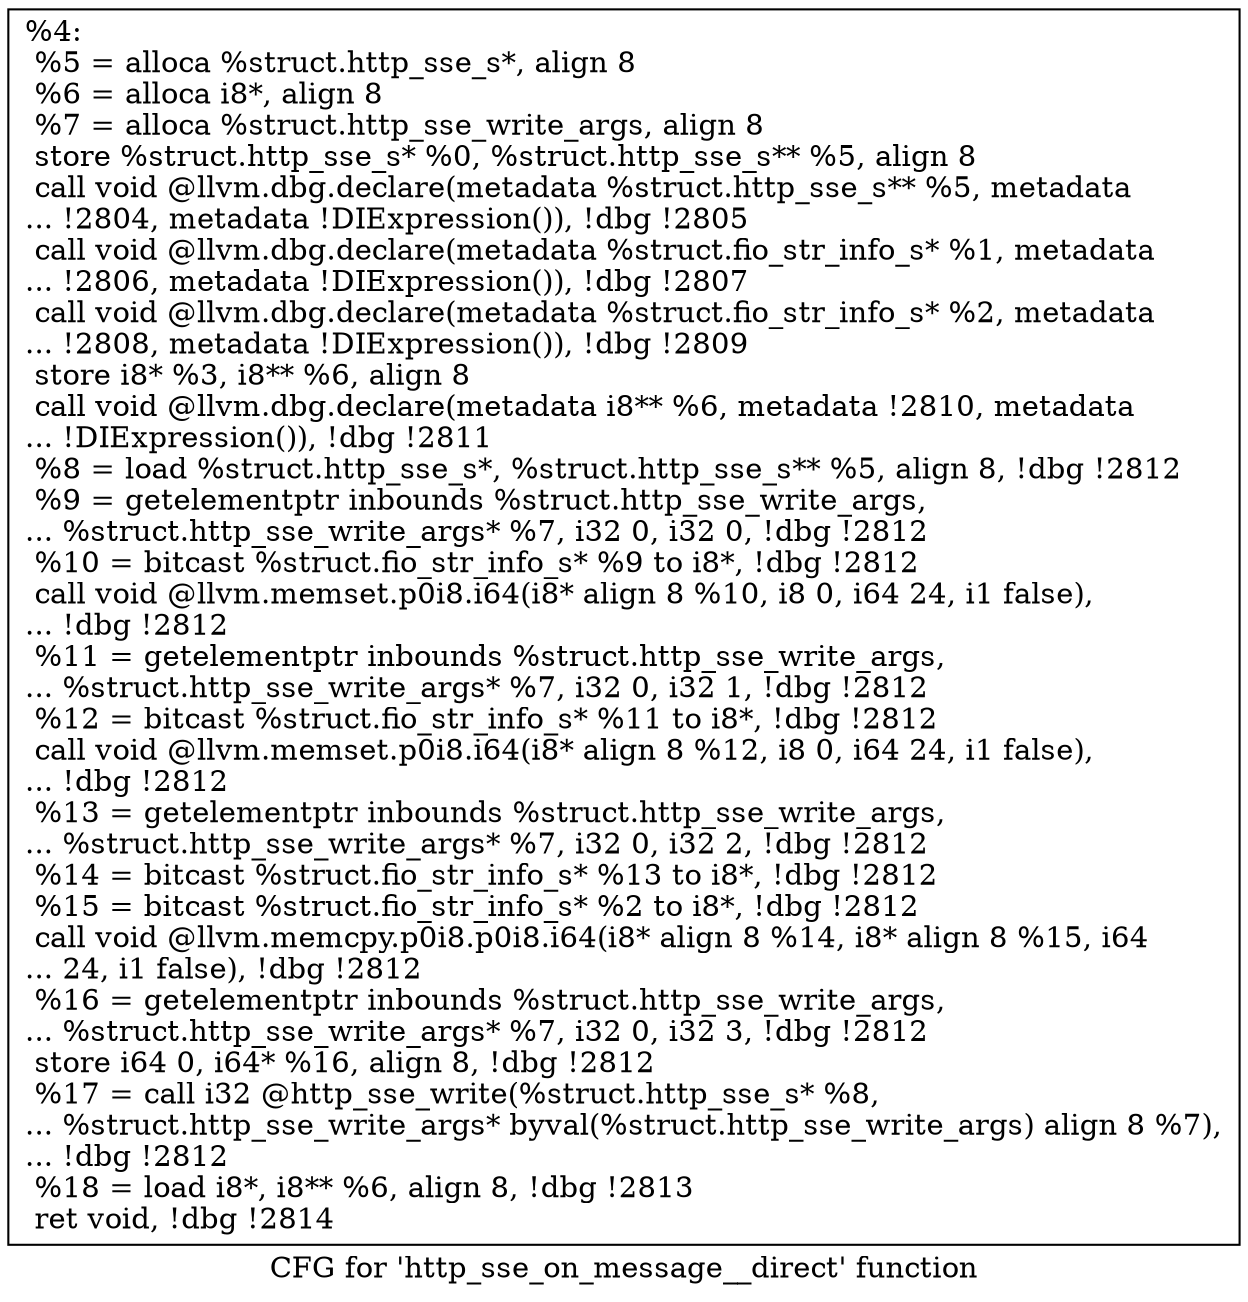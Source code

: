digraph "CFG for 'http_sse_on_message__direct' function" {
	label="CFG for 'http_sse_on_message__direct' function";

	Node0x556852396bf0 [shape=record,label="{%4:\l  %5 = alloca %struct.http_sse_s*, align 8\l  %6 = alloca i8*, align 8\l  %7 = alloca %struct.http_sse_write_args, align 8\l  store %struct.http_sse_s* %0, %struct.http_sse_s** %5, align 8\l  call void @llvm.dbg.declare(metadata %struct.http_sse_s** %5, metadata\l... !2804, metadata !DIExpression()), !dbg !2805\l  call void @llvm.dbg.declare(metadata %struct.fio_str_info_s* %1, metadata\l... !2806, metadata !DIExpression()), !dbg !2807\l  call void @llvm.dbg.declare(metadata %struct.fio_str_info_s* %2, metadata\l... !2808, metadata !DIExpression()), !dbg !2809\l  store i8* %3, i8** %6, align 8\l  call void @llvm.dbg.declare(metadata i8** %6, metadata !2810, metadata\l... !DIExpression()), !dbg !2811\l  %8 = load %struct.http_sse_s*, %struct.http_sse_s** %5, align 8, !dbg !2812\l  %9 = getelementptr inbounds %struct.http_sse_write_args,\l... %struct.http_sse_write_args* %7, i32 0, i32 0, !dbg !2812\l  %10 = bitcast %struct.fio_str_info_s* %9 to i8*, !dbg !2812\l  call void @llvm.memset.p0i8.i64(i8* align 8 %10, i8 0, i64 24, i1 false),\l... !dbg !2812\l  %11 = getelementptr inbounds %struct.http_sse_write_args,\l... %struct.http_sse_write_args* %7, i32 0, i32 1, !dbg !2812\l  %12 = bitcast %struct.fio_str_info_s* %11 to i8*, !dbg !2812\l  call void @llvm.memset.p0i8.i64(i8* align 8 %12, i8 0, i64 24, i1 false),\l... !dbg !2812\l  %13 = getelementptr inbounds %struct.http_sse_write_args,\l... %struct.http_sse_write_args* %7, i32 0, i32 2, !dbg !2812\l  %14 = bitcast %struct.fio_str_info_s* %13 to i8*, !dbg !2812\l  %15 = bitcast %struct.fio_str_info_s* %2 to i8*, !dbg !2812\l  call void @llvm.memcpy.p0i8.p0i8.i64(i8* align 8 %14, i8* align 8 %15, i64\l... 24, i1 false), !dbg !2812\l  %16 = getelementptr inbounds %struct.http_sse_write_args,\l... %struct.http_sse_write_args* %7, i32 0, i32 3, !dbg !2812\l  store i64 0, i64* %16, align 8, !dbg !2812\l  %17 = call i32 @http_sse_write(%struct.http_sse_s* %8,\l... %struct.http_sse_write_args* byval(%struct.http_sse_write_args) align 8 %7),\l... !dbg !2812\l  %18 = load i8*, i8** %6, align 8, !dbg !2813\l  ret void, !dbg !2814\l}"];
}

